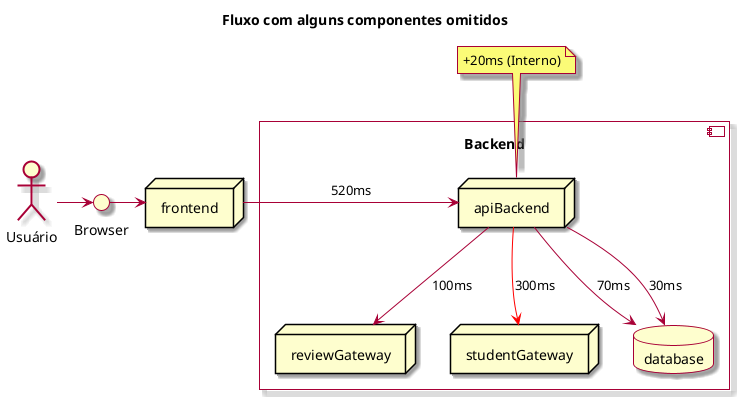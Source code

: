 @startuml

skin rose

Title: Fluxo com alguns componentes omitidos

actor "Usuário" as actor
interface "Browser" as browser
node frontend

actor -> browser
browser -> frontend

component "Backend\n" {

  node "apiBackend" as backend
  node reviewGateway as reviewGateway
  node studentGateway as studentGateway
  database database

  backend --> database: 70ms
  backend --> database: 30ms
  backend --> reviewGateway: 100ms
  backend --> studentGateway #red: 300ms
}

frontend -> backend: 520ms
note top of backend: +20ms (Interno)

@enduml